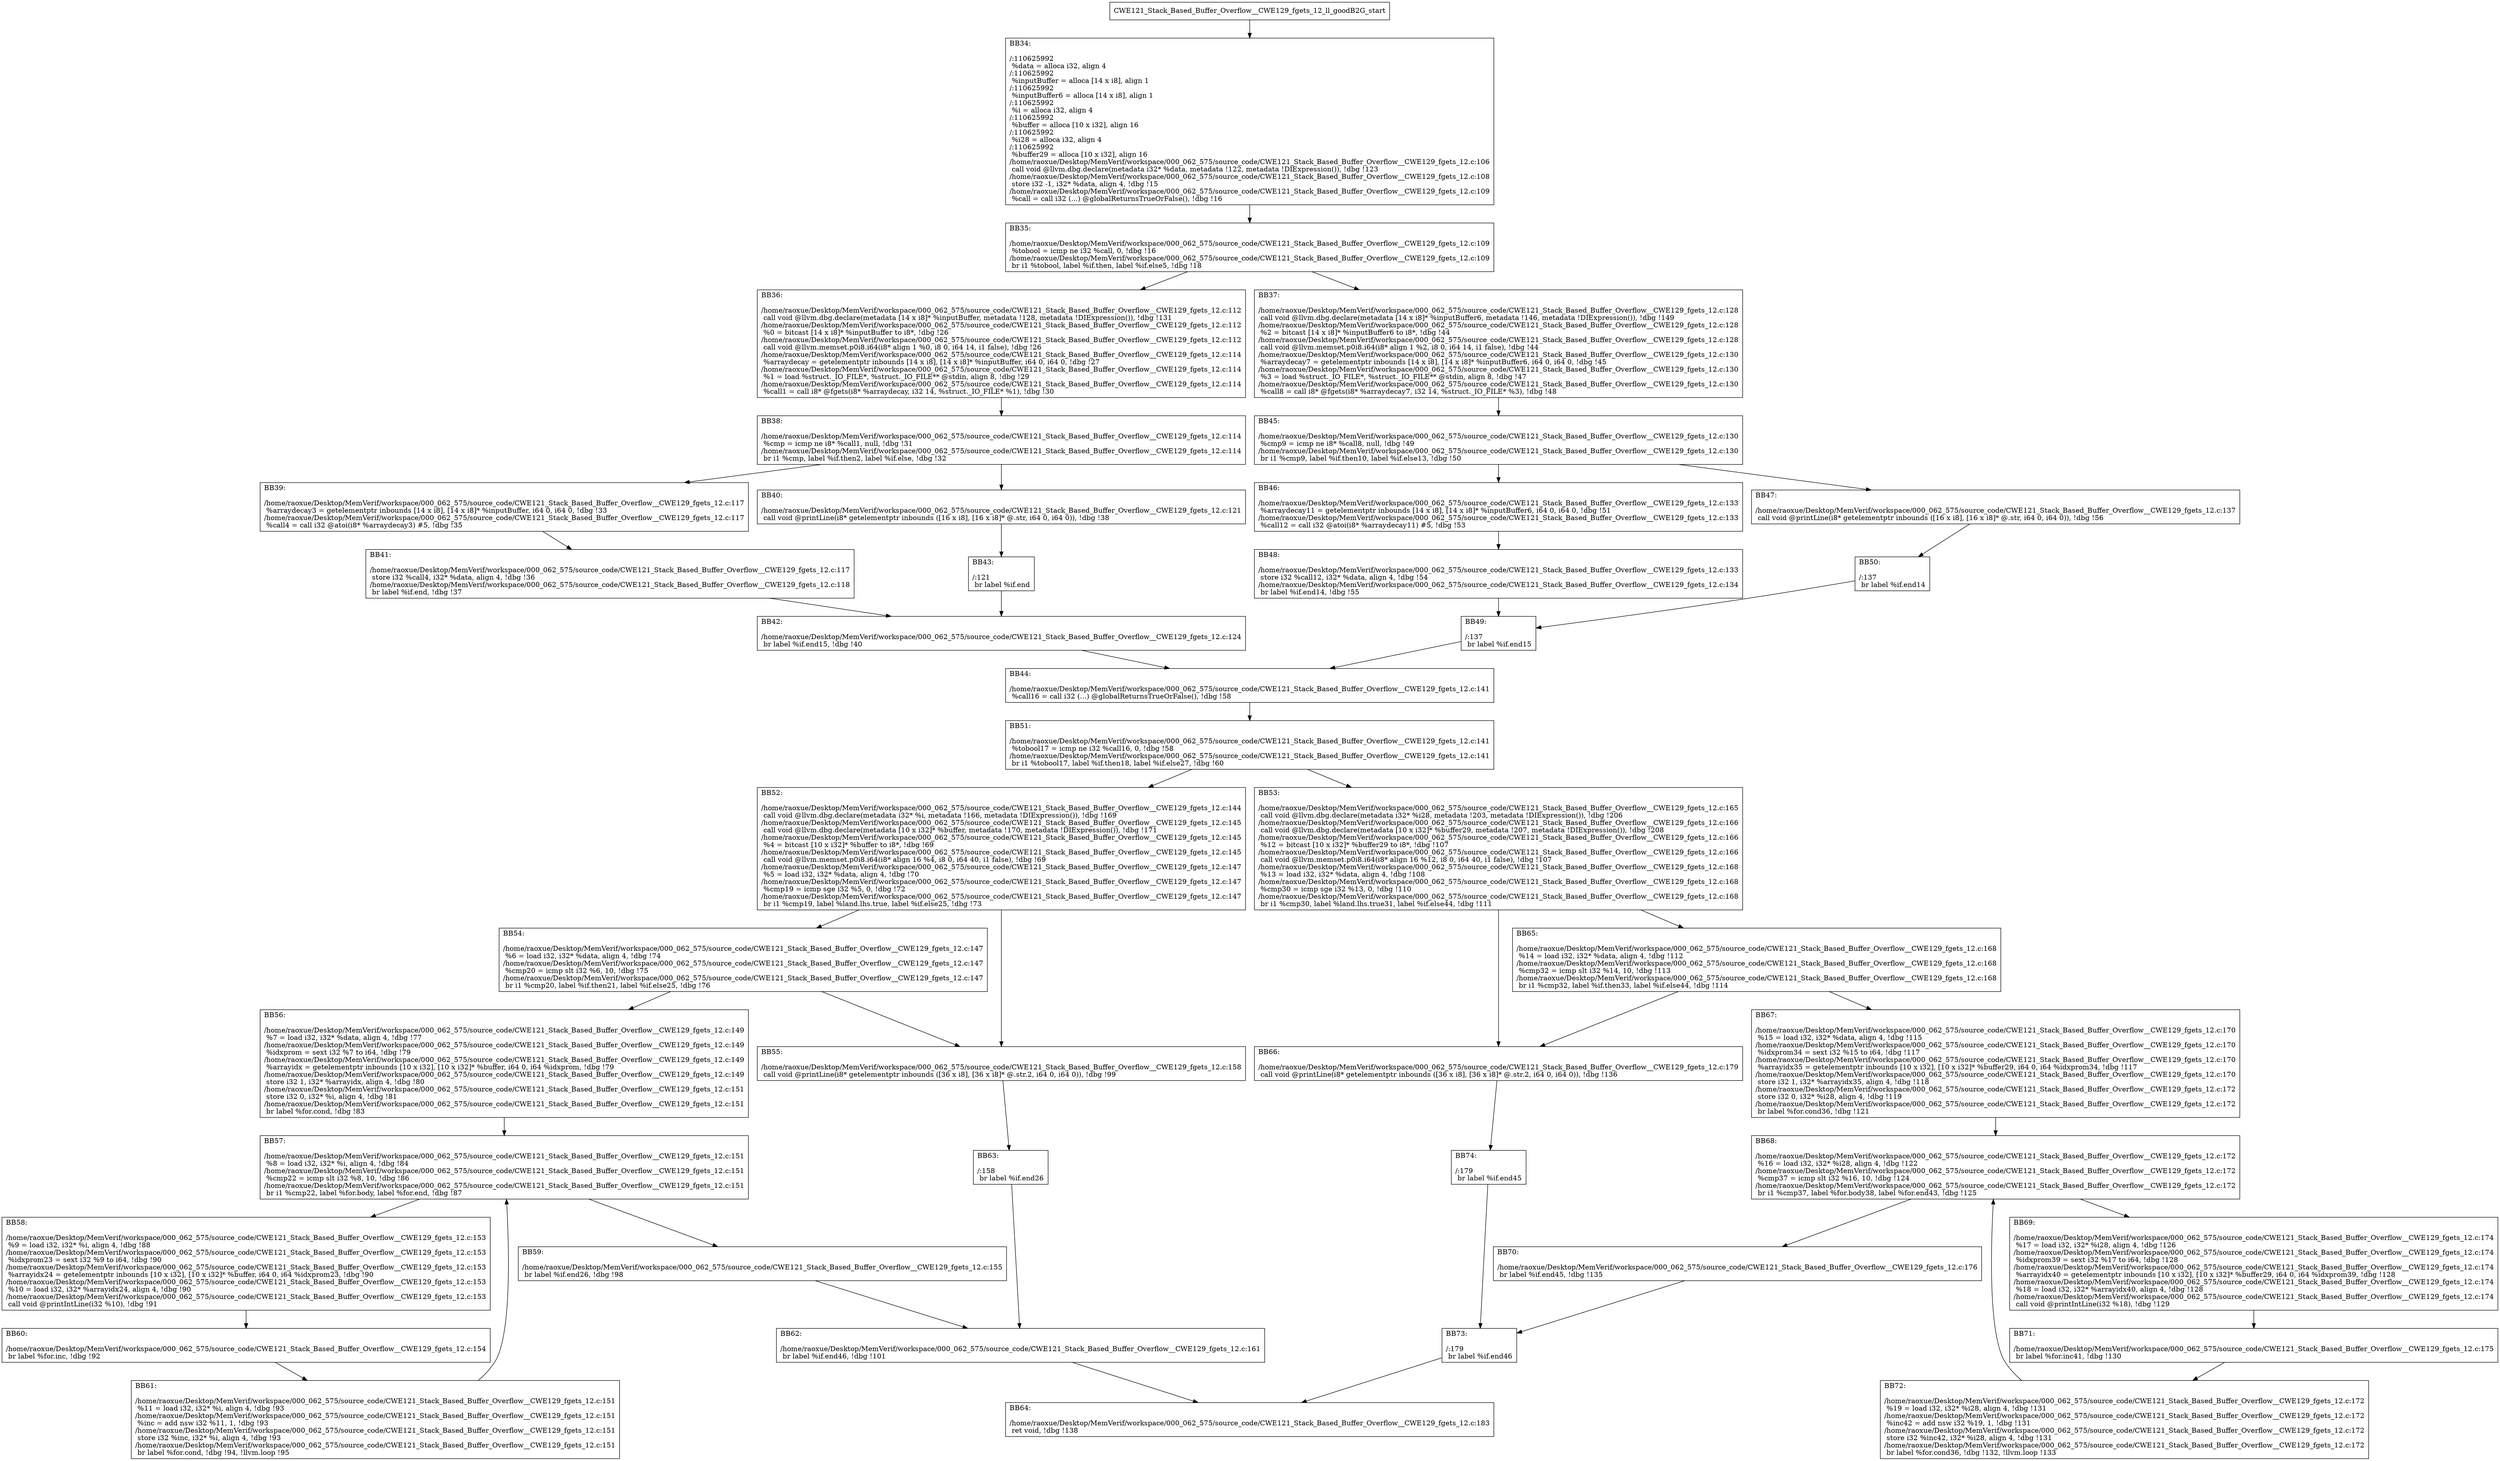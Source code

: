 digraph "CFG for'CWE121_Stack_Based_Buffer_Overflow__CWE129_fgets_12_ll_goodB2G' function" {
	BBCWE121_Stack_Based_Buffer_Overflow__CWE129_fgets_12_ll_goodB2G_start[shape=record,label="{CWE121_Stack_Based_Buffer_Overflow__CWE129_fgets_12_ll_goodB2G_start}"];
	BBCWE121_Stack_Based_Buffer_Overflow__CWE129_fgets_12_ll_goodB2G_start-> CWE121_Stack_Based_Buffer_Overflow__CWE129_fgets_12_ll_goodB2GBB34;
	CWE121_Stack_Based_Buffer_Overflow__CWE129_fgets_12_ll_goodB2GBB34 [shape=record, label="{BB34:\l\l/:110625992\l
  %data = alloca i32, align 4\l
/:110625992\l
  %inputBuffer = alloca [14 x i8], align 1\l
/:110625992\l
  %inputBuffer6 = alloca [14 x i8], align 1\l
/:110625992\l
  %i = alloca i32, align 4\l
/:110625992\l
  %buffer = alloca [10 x i32], align 16\l
/:110625992\l
  %i28 = alloca i32, align 4\l
/:110625992\l
  %buffer29 = alloca [10 x i32], align 16\l
/home/raoxue/Desktop/MemVerif/workspace/000_062_575/source_code/CWE121_Stack_Based_Buffer_Overflow__CWE129_fgets_12.c:106\l
  call void @llvm.dbg.declare(metadata i32* %data, metadata !122, metadata !DIExpression()), !dbg !123\l
/home/raoxue/Desktop/MemVerif/workspace/000_062_575/source_code/CWE121_Stack_Based_Buffer_Overflow__CWE129_fgets_12.c:108\l
  store i32 -1, i32* %data, align 4, !dbg !15\l
/home/raoxue/Desktop/MemVerif/workspace/000_062_575/source_code/CWE121_Stack_Based_Buffer_Overflow__CWE129_fgets_12.c:109\l
  %call = call i32 (...) @globalReturnsTrueOrFalse(), !dbg !16\l
}"];
	CWE121_Stack_Based_Buffer_Overflow__CWE129_fgets_12_ll_goodB2GBB34-> CWE121_Stack_Based_Buffer_Overflow__CWE129_fgets_12_ll_goodB2GBB35;
	CWE121_Stack_Based_Buffer_Overflow__CWE129_fgets_12_ll_goodB2GBB35 [shape=record, label="{BB35:\l\l/home/raoxue/Desktop/MemVerif/workspace/000_062_575/source_code/CWE121_Stack_Based_Buffer_Overflow__CWE129_fgets_12.c:109\l
  %tobool = icmp ne i32 %call, 0, !dbg !16\l
/home/raoxue/Desktop/MemVerif/workspace/000_062_575/source_code/CWE121_Stack_Based_Buffer_Overflow__CWE129_fgets_12.c:109\l
  br i1 %tobool, label %if.then, label %if.else5, !dbg !18\l
}"];
	CWE121_Stack_Based_Buffer_Overflow__CWE129_fgets_12_ll_goodB2GBB35-> CWE121_Stack_Based_Buffer_Overflow__CWE129_fgets_12_ll_goodB2GBB36;
	CWE121_Stack_Based_Buffer_Overflow__CWE129_fgets_12_ll_goodB2GBB35-> CWE121_Stack_Based_Buffer_Overflow__CWE129_fgets_12_ll_goodB2GBB37;
	CWE121_Stack_Based_Buffer_Overflow__CWE129_fgets_12_ll_goodB2GBB36 [shape=record, label="{BB36:\l\l/home/raoxue/Desktop/MemVerif/workspace/000_062_575/source_code/CWE121_Stack_Based_Buffer_Overflow__CWE129_fgets_12.c:112\l
  call void @llvm.dbg.declare(metadata [14 x i8]* %inputBuffer, metadata !128, metadata !DIExpression()), !dbg !131\l
/home/raoxue/Desktop/MemVerif/workspace/000_062_575/source_code/CWE121_Stack_Based_Buffer_Overflow__CWE129_fgets_12.c:112\l
  %0 = bitcast [14 x i8]* %inputBuffer to i8*, !dbg !26\l
/home/raoxue/Desktop/MemVerif/workspace/000_062_575/source_code/CWE121_Stack_Based_Buffer_Overflow__CWE129_fgets_12.c:112\l
  call void @llvm.memset.p0i8.i64(i8* align 1 %0, i8 0, i64 14, i1 false), !dbg !26\l
/home/raoxue/Desktop/MemVerif/workspace/000_062_575/source_code/CWE121_Stack_Based_Buffer_Overflow__CWE129_fgets_12.c:114\l
  %arraydecay = getelementptr inbounds [14 x i8], [14 x i8]* %inputBuffer, i64 0, i64 0, !dbg !27\l
/home/raoxue/Desktop/MemVerif/workspace/000_062_575/source_code/CWE121_Stack_Based_Buffer_Overflow__CWE129_fgets_12.c:114\l
  %1 = load %struct._IO_FILE*, %struct._IO_FILE** @stdin, align 8, !dbg !29\l
/home/raoxue/Desktop/MemVerif/workspace/000_062_575/source_code/CWE121_Stack_Based_Buffer_Overflow__CWE129_fgets_12.c:114\l
  %call1 = call i8* @fgets(i8* %arraydecay, i32 14, %struct._IO_FILE* %1), !dbg !30\l
}"];
	CWE121_Stack_Based_Buffer_Overflow__CWE129_fgets_12_ll_goodB2GBB36-> CWE121_Stack_Based_Buffer_Overflow__CWE129_fgets_12_ll_goodB2GBB38;
	CWE121_Stack_Based_Buffer_Overflow__CWE129_fgets_12_ll_goodB2GBB38 [shape=record, label="{BB38:\l\l/home/raoxue/Desktop/MemVerif/workspace/000_062_575/source_code/CWE121_Stack_Based_Buffer_Overflow__CWE129_fgets_12.c:114\l
  %cmp = icmp ne i8* %call1, null, !dbg !31\l
/home/raoxue/Desktop/MemVerif/workspace/000_062_575/source_code/CWE121_Stack_Based_Buffer_Overflow__CWE129_fgets_12.c:114\l
  br i1 %cmp, label %if.then2, label %if.else, !dbg !32\l
}"];
	CWE121_Stack_Based_Buffer_Overflow__CWE129_fgets_12_ll_goodB2GBB38-> CWE121_Stack_Based_Buffer_Overflow__CWE129_fgets_12_ll_goodB2GBB39;
	CWE121_Stack_Based_Buffer_Overflow__CWE129_fgets_12_ll_goodB2GBB38-> CWE121_Stack_Based_Buffer_Overflow__CWE129_fgets_12_ll_goodB2GBB40;
	CWE121_Stack_Based_Buffer_Overflow__CWE129_fgets_12_ll_goodB2GBB39 [shape=record, label="{BB39:\l\l/home/raoxue/Desktop/MemVerif/workspace/000_062_575/source_code/CWE121_Stack_Based_Buffer_Overflow__CWE129_fgets_12.c:117\l
  %arraydecay3 = getelementptr inbounds [14 x i8], [14 x i8]* %inputBuffer, i64 0, i64 0, !dbg !33\l
/home/raoxue/Desktop/MemVerif/workspace/000_062_575/source_code/CWE121_Stack_Based_Buffer_Overflow__CWE129_fgets_12.c:117\l
  %call4 = call i32 @atoi(i8* %arraydecay3) #5, !dbg !35\l
}"];
	CWE121_Stack_Based_Buffer_Overflow__CWE129_fgets_12_ll_goodB2GBB39-> CWE121_Stack_Based_Buffer_Overflow__CWE129_fgets_12_ll_goodB2GBB41;
	CWE121_Stack_Based_Buffer_Overflow__CWE129_fgets_12_ll_goodB2GBB41 [shape=record, label="{BB41:\l\l/home/raoxue/Desktop/MemVerif/workspace/000_062_575/source_code/CWE121_Stack_Based_Buffer_Overflow__CWE129_fgets_12.c:117\l
  store i32 %call4, i32* %data, align 4, !dbg !36\l
/home/raoxue/Desktop/MemVerif/workspace/000_062_575/source_code/CWE121_Stack_Based_Buffer_Overflow__CWE129_fgets_12.c:118\l
  br label %if.end, !dbg !37\l
}"];
	CWE121_Stack_Based_Buffer_Overflow__CWE129_fgets_12_ll_goodB2GBB41-> CWE121_Stack_Based_Buffer_Overflow__CWE129_fgets_12_ll_goodB2GBB42;
	CWE121_Stack_Based_Buffer_Overflow__CWE129_fgets_12_ll_goodB2GBB40 [shape=record, label="{BB40:\l\l/home/raoxue/Desktop/MemVerif/workspace/000_062_575/source_code/CWE121_Stack_Based_Buffer_Overflow__CWE129_fgets_12.c:121\l
  call void @printLine(i8* getelementptr inbounds ([16 x i8], [16 x i8]* @.str, i64 0, i64 0)), !dbg !38\l
}"];
	CWE121_Stack_Based_Buffer_Overflow__CWE129_fgets_12_ll_goodB2GBB40-> CWE121_Stack_Based_Buffer_Overflow__CWE129_fgets_12_ll_goodB2GBB43;
	CWE121_Stack_Based_Buffer_Overflow__CWE129_fgets_12_ll_goodB2GBB43 [shape=record, label="{BB43:\l\l/:121\l
  br label %if.end\l
}"];
	CWE121_Stack_Based_Buffer_Overflow__CWE129_fgets_12_ll_goodB2GBB43-> CWE121_Stack_Based_Buffer_Overflow__CWE129_fgets_12_ll_goodB2GBB42;
	CWE121_Stack_Based_Buffer_Overflow__CWE129_fgets_12_ll_goodB2GBB42 [shape=record, label="{BB42:\l\l/home/raoxue/Desktop/MemVerif/workspace/000_062_575/source_code/CWE121_Stack_Based_Buffer_Overflow__CWE129_fgets_12.c:124\l
  br label %if.end15, !dbg !40\l
}"];
	CWE121_Stack_Based_Buffer_Overflow__CWE129_fgets_12_ll_goodB2GBB42-> CWE121_Stack_Based_Buffer_Overflow__CWE129_fgets_12_ll_goodB2GBB44;
	CWE121_Stack_Based_Buffer_Overflow__CWE129_fgets_12_ll_goodB2GBB37 [shape=record, label="{BB37:\l\l/home/raoxue/Desktop/MemVerif/workspace/000_062_575/source_code/CWE121_Stack_Based_Buffer_Overflow__CWE129_fgets_12.c:128\l
  call void @llvm.dbg.declare(metadata [14 x i8]* %inputBuffer6, metadata !146, metadata !DIExpression()), !dbg !149\l
/home/raoxue/Desktop/MemVerif/workspace/000_062_575/source_code/CWE121_Stack_Based_Buffer_Overflow__CWE129_fgets_12.c:128\l
  %2 = bitcast [14 x i8]* %inputBuffer6 to i8*, !dbg !44\l
/home/raoxue/Desktop/MemVerif/workspace/000_062_575/source_code/CWE121_Stack_Based_Buffer_Overflow__CWE129_fgets_12.c:128\l
  call void @llvm.memset.p0i8.i64(i8* align 1 %2, i8 0, i64 14, i1 false), !dbg !44\l
/home/raoxue/Desktop/MemVerif/workspace/000_062_575/source_code/CWE121_Stack_Based_Buffer_Overflow__CWE129_fgets_12.c:130\l
  %arraydecay7 = getelementptr inbounds [14 x i8], [14 x i8]* %inputBuffer6, i64 0, i64 0, !dbg !45\l
/home/raoxue/Desktop/MemVerif/workspace/000_062_575/source_code/CWE121_Stack_Based_Buffer_Overflow__CWE129_fgets_12.c:130\l
  %3 = load %struct._IO_FILE*, %struct._IO_FILE** @stdin, align 8, !dbg !47\l
/home/raoxue/Desktop/MemVerif/workspace/000_062_575/source_code/CWE121_Stack_Based_Buffer_Overflow__CWE129_fgets_12.c:130\l
  %call8 = call i8* @fgets(i8* %arraydecay7, i32 14, %struct._IO_FILE* %3), !dbg !48\l
}"];
	CWE121_Stack_Based_Buffer_Overflow__CWE129_fgets_12_ll_goodB2GBB37-> CWE121_Stack_Based_Buffer_Overflow__CWE129_fgets_12_ll_goodB2GBB45;
	CWE121_Stack_Based_Buffer_Overflow__CWE129_fgets_12_ll_goodB2GBB45 [shape=record, label="{BB45:\l\l/home/raoxue/Desktop/MemVerif/workspace/000_062_575/source_code/CWE121_Stack_Based_Buffer_Overflow__CWE129_fgets_12.c:130\l
  %cmp9 = icmp ne i8* %call8, null, !dbg !49\l
/home/raoxue/Desktop/MemVerif/workspace/000_062_575/source_code/CWE121_Stack_Based_Buffer_Overflow__CWE129_fgets_12.c:130\l
  br i1 %cmp9, label %if.then10, label %if.else13, !dbg !50\l
}"];
	CWE121_Stack_Based_Buffer_Overflow__CWE129_fgets_12_ll_goodB2GBB45-> CWE121_Stack_Based_Buffer_Overflow__CWE129_fgets_12_ll_goodB2GBB46;
	CWE121_Stack_Based_Buffer_Overflow__CWE129_fgets_12_ll_goodB2GBB45-> CWE121_Stack_Based_Buffer_Overflow__CWE129_fgets_12_ll_goodB2GBB47;
	CWE121_Stack_Based_Buffer_Overflow__CWE129_fgets_12_ll_goodB2GBB46 [shape=record, label="{BB46:\l\l/home/raoxue/Desktop/MemVerif/workspace/000_062_575/source_code/CWE121_Stack_Based_Buffer_Overflow__CWE129_fgets_12.c:133\l
  %arraydecay11 = getelementptr inbounds [14 x i8], [14 x i8]* %inputBuffer6, i64 0, i64 0, !dbg !51\l
/home/raoxue/Desktop/MemVerif/workspace/000_062_575/source_code/CWE121_Stack_Based_Buffer_Overflow__CWE129_fgets_12.c:133\l
  %call12 = call i32 @atoi(i8* %arraydecay11) #5, !dbg !53\l
}"];
	CWE121_Stack_Based_Buffer_Overflow__CWE129_fgets_12_ll_goodB2GBB46-> CWE121_Stack_Based_Buffer_Overflow__CWE129_fgets_12_ll_goodB2GBB48;
	CWE121_Stack_Based_Buffer_Overflow__CWE129_fgets_12_ll_goodB2GBB48 [shape=record, label="{BB48:\l\l/home/raoxue/Desktop/MemVerif/workspace/000_062_575/source_code/CWE121_Stack_Based_Buffer_Overflow__CWE129_fgets_12.c:133\l
  store i32 %call12, i32* %data, align 4, !dbg !54\l
/home/raoxue/Desktop/MemVerif/workspace/000_062_575/source_code/CWE121_Stack_Based_Buffer_Overflow__CWE129_fgets_12.c:134\l
  br label %if.end14, !dbg !55\l
}"];
	CWE121_Stack_Based_Buffer_Overflow__CWE129_fgets_12_ll_goodB2GBB48-> CWE121_Stack_Based_Buffer_Overflow__CWE129_fgets_12_ll_goodB2GBB49;
	CWE121_Stack_Based_Buffer_Overflow__CWE129_fgets_12_ll_goodB2GBB47 [shape=record, label="{BB47:\l\l/home/raoxue/Desktop/MemVerif/workspace/000_062_575/source_code/CWE121_Stack_Based_Buffer_Overflow__CWE129_fgets_12.c:137\l
  call void @printLine(i8* getelementptr inbounds ([16 x i8], [16 x i8]* @.str, i64 0, i64 0)), !dbg !56\l
}"];
	CWE121_Stack_Based_Buffer_Overflow__CWE129_fgets_12_ll_goodB2GBB47-> CWE121_Stack_Based_Buffer_Overflow__CWE129_fgets_12_ll_goodB2GBB50;
	CWE121_Stack_Based_Buffer_Overflow__CWE129_fgets_12_ll_goodB2GBB50 [shape=record, label="{BB50:\l\l/:137\l
  br label %if.end14\l
}"];
	CWE121_Stack_Based_Buffer_Overflow__CWE129_fgets_12_ll_goodB2GBB50-> CWE121_Stack_Based_Buffer_Overflow__CWE129_fgets_12_ll_goodB2GBB49;
	CWE121_Stack_Based_Buffer_Overflow__CWE129_fgets_12_ll_goodB2GBB49 [shape=record, label="{BB49:\l\l/:137\l
  br label %if.end15\l
}"];
	CWE121_Stack_Based_Buffer_Overflow__CWE129_fgets_12_ll_goodB2GBB49-> CWE121_Stack_Based_Buffer_Overflow__CWE129_fgets_12_ll_goodB2GBB44;
	CWE121_Stack_Based_Buffer_Overflow__CWE129_fgets_12_ll_goodB2GBB44 [shape=record, label="{BB44:\l\l/home/raoxue/Desktop/MemVerif/workspace/000_062_575/source_code/CWE121_Stack_Based_Buffer_Overflow__CWE129_fgets_12.c:141\l
  %call16 = call i32 (...) @globalReturnsTrueOrFalse(), !dbg !58\l
}"];
	CWE121_Stack_Based_Buffer_Overflow__CWE129_fgets_12_ll_goodB2GBB44-> CWE121_Stack_Based_Buffer_Overflow__CWE129_fgets_12_ll_goodB2GBB51;
	CWE121_Stack_Based_Buffer_Overflow__CWE129_fgets_12_ll_goodB2GBB51 [shape=record, label="{BB51:\l\l/home/raoxue/Desktop/MemVerif/workspace/000_062_575/source_code/CWE121_Stack_Based_Buffer_Overflow__CWE129_fgets_12.c:141\l
  %tobool17 = icmp ne i32 %call16, 0, !dbg !58\l
/home/raoxue/Desktop/MemVerif/workspace/000_062_575/source_code/CWE121_Stack_Based_Buffer_Overflow__CWE129_fgets_12.c:141\l
  br i1 %tobool17, label %if.then18, label %if.else27, !dbg !60\l
}"];
	CWE121_Stack_Based_Buffer_Overflow__CWE129_fgets_12_ll_goodB2GBB51-> CWE121_Stack_Based_Buffer_Overflow__CWE129_fgets_12_ll_goodB2GBB52;
	CWE121_Stack_Based_Buffer_Overflow__CWE129_fgets_12_ll_goodB2GBB51-> CWE121_Stack_Based_Buffer_Overflow__CWE129_fgets_12_ll_goodB2GBB53;
	CWE121_Stack_Based_Buffer_Overflow__CWE129_fgets_12_ll_goodB2GBB52 [shape=record, label="{BB52:\l\l/home/raoxue/Desktop/MemVerif/workspace/000_062_575/source_code/CWE121_Stack_Based_Buffer_Overflow__CWE129_fgets_12.c:144\l
  call void @llvm.dbg.declare(metadata i32* %i, metadata !166, metadata !DIExpression()), !dbg !169\l
/home/raoxue/Desktop/MemVerif/workspace/000_062_575/source_code/CWE121_Stack_Based_Buffer_Overflow__CWE129_fgets_12.c:145\l
  call void @llvm.dbg.declare(metadata [10 x i32]* %buffer, metadata !170, metadata !DIExpression()), !dbg !171\l
/home/raoxue/Desktop/MemVerif/workspace/000_062_575/source_code/CWE121_Stack_Based_Buffer_Overflow__CWE129_fgets_12.c:145\l
  %4 = bitcast [10 x i32]* %buffer to i8*, !dbg !69\l
/home/raoxue/Desktop/MemVerif/workspace/000_062_575/source_code/CWE121_Stack_Based_Buffer_Overflow__CWE129_fgets_12.c:145\l
  call void @llvm.memset.p0i8.i64(i8* align 16 %4, i8 0, i64 40, i1 false), !dbg !69\l
/home/raoxue/Desktop/MemVerif/workspace/000_062_575/source_code/CWE121_Stack_Based_Buffer_Overflow__CWE129_fgets_12.c:147\l
  %5 = load i32, i32* %data, align 4, !dbg !70\l
/home/raoxue/Desktop/MemVerif/workspace/000_062_575/source_code/CWE121_Stack_Based_Buffer_Overflow__CWE129_fgets_12.c:147\l
  %cmp19 = icmp sge i32 %5, 0, !dbg !72\l
/home/raoxue/Desktop/MemVerif/workspace/000_062_575/source_code/CWE121_Stack_Based_Buffer_Overflow__CWE129_fgets_12.c:147\l
  br i1 %cmp19, label %land.lhs.true, label %if.else25, !dbg !73\l
}"];
	CWE121_Stack_Based_Buffer_Overflow__CWE129_fgets_12_ll_goodB2GBB52-> CWE121_Stack_Based_Buffer_Overflow__CWE129_fgets_12_ll_goodB2GBB54;
	CWE121_Stack_Based_Buffer_Overflow__CWE129_fgets_12_ll_goodB2GBB52-> CWE121_Stack_Based_Buffer_Overflow__CWE129_fgets_12_ll_goodB2GBB55;
	CWE121_Stack_Based_Buffer_Overflow__CWE129_fgets_12_ll_goodB2GBB54 [shape=record, label="{BB54:\l\l/home/raoxue/Desktop/MemVerif/workspace/000_062_575/source_code/CWE121_Stack_Based_Buffer_Overflow__CWE129_fgets_12.c:147\l
  %6 = load i32, i32* %data, align 4, !dbg !74\l
/home/raoxue/Desktop/MemVerif/workspace/000_062_575/source_code/CWE121_Stack_Based_Buffer_Overflow__CWE129_fgets_12.c:147\l
  %cmp20 = icmp slt i32 %6, 10, !dbg !75\l
/home/raoxue/Desktop/MemVerif/workspace/000_062_575/source_code/CWE121_Stack_Based_Buffer_Overflow__CWE129_fgets_12.c:147\l
  br i1 %cmp20, label %if.then21, label %if.else25, !dbg !76\l
}"];
	CWE121_Stack_Based_Buffer_Overflow__CWE129_fgets_12_ll_goodB2GBB54-> CWE121_Stack_Based_Buffer_Overflow__CWE129_fgets_12_ll_goodB2GBB56;
	CWE121_Stack_Based_Buffer_Overflow__CWE129_fgets_12_ll_goodB2GBB54-> CWE121_Stack_Based_Buffer_Overflow__CWE129_fgets_12_ll_goodB2GBB55;
	CWE121_Stack_Based_Buffer_Overflow__CWE129_fgets_12_ll_goodB2GBB56 [shape=record, label="{BB56:\l\l/home/raoxue/Desktop/MemVerif/workspace/000_062_575/source_code/CWE121_Stack_Based_Buffer_Overflow__CWE129_fgets_12.c:149\l
  %7 = load i32, i32* %data, align 4, !dbg !77\l
/home/raoxue/Desktop/MemVerif/workspace/000_062_575/source_code/CWE121_Stack_Based_Buffer_Overflow__CWE129_fgets_12.c:149\l
  %idxprom = sext i32 %7 to i64, !dbg !79\l
/home/raoxue/Desktop/MemVerif/workspace/000_062_575/source_code/CWE121_Stack_Based_Buffer_Overflow__CWE129_fgets_12.c:149\l
  %arrayidx = getelementptr inbounds [10 x i32], [10 x i32]* %buffer, i64 0, i64 %idxprom, !dbg !79\l
/home/raoxue/Desktop/MemVerif/workspace/000_062_575/source_code/CWE121_Stack_Based_Buffer_Overflow__CWE129_fgets_12.c:149\l
  store i32 1, i32* %arrayidx, align 4, !dbg !80\l
/home/raoxue/Desktop/MemVerif/workspace/000_062_575/source_code/CWE121_Stack_Based_Buffer_Overflow__CWE129_fgets_12.c:151\l
  store i32 0, i32* %i, align 4, !dbg !81\l
/home/raoxue/Desktop/MemVerif/workspace/000_062_575/source_code/CWE121_Stack_Based_Buffer_Overflow__CWE129_fgets_12.c:151\l
  br label %for.cond, !dbg !83\l
}"];
	CWE121_Stack_Based_Buffer_Overflow__CWE129_fgets_12_ll_goodB2GBB56-> CWE121_Stack_Based_Buffer_Overflow__CWE129_fgets_12_ll_goodB2GBB57;
	CWE121_Stack_Based_Buffer_Overflow__CWE129_fgets_12_ll_goodB2GBB57 [shape=record, label="{BB57:\l\l/home/raoxue/Desktop/MemVerif/workspace/000_062_575/source_code/CWE121_Stack_Based_Buffer_Overflow__CWE129_fgets_12.c:151\l
  %8 = load i32, i32* %i, align 4, !dbg !84\l
/home/raoxue/Desktop/MemVerif/workspace/000_062_575/source_code/CWE121_Stack_Based_Buffer_Overflow__CWE129_fgets_12.c:151\l
  %cmp22 = icmp slt i32 %8, 10, !dbg !86\l
/home/raoxue/Desktop/MemVerif/workspace/000_062_575/source_code/CWE121_Stack_Based_Buffer_Overflow__CWE129_fgets_12.c:151\l
  br i1 %cmp22, label %for.body, label %for.end, !dbg !87\l
}"];
	CWE121_Stack_Based_Buffer_Overflow__CWE129_fgets_12_ll_goodB2GBB57-> CWE121_Stack_Based_Buffer_Overflow__CWE129_fgets_12_ll_goodB2GBB58;
	CWE121_Stack_Based_Buffer_Overflow__CWE129_fgets_12_ll_goodB2GBB57-> CWE121_Stack_Based_Buffer_Overflow__CWE129_fgets_12_ll_goodB2GBB59;
	CWE121_Stack_Based_Buffer_Overflow__CWE129_fgets_12_ll_goodB2GBB58 [shape=record, label="{BB58:\l\l/home/raoxue/Desktop/MemVerif/workspace/000_062_575/source_code/CWE121_Stack_Based_Buffer_Overflow__CWE129_fgets_12.c:153\l
  %9 = load i32, i32* %i, align 4, !dbg !88\l
/home/raoxue/Desktop/MemVerif/workspace/000_062_575/source_code/CWE121_Stack_Based_Buffer_Overflow__CWE129_fgets_12.c:153\l
  %idxprom23 = sext i32 %9 to i64, !dbg !90\l
/home/raoxue/Desktop/MemVerif/workspace/000_062_575/source_code/CWE121_Stack_Based_Buffer_Overflow__CWE129_fgets_12.c:153\l
  %arrayidx24 = getelementptr inbounds [10 x i32], [10 x i32]* %buffer, i64 0, i64 %idxprom23, !dbg !90\l
/home/raoxue/Desktop/MemVerif/workspace/000_062_575/source_code/CWE121_Stack_Based_Buffer_Overflow__CWE129_fgets_12.c:153\l
  %10 = load i32, i32* %arrayidx24, align 4, !dbg !90\l
/home/raoxue/Desktop/MemVerif/workspace/000_062_575/source_code/CWE121_Stack_Based_Buffer_Overflow__CWE129_fgets_12.c:153\l
  call void @printIntLine(i32 %10), !dbg !91\l
}"];
	CWE121_Stack_Based_Buffer_Overflow__CWE129_fgets_12_ll_goodB2GBB58-> CWE121_Stack_Based_Buffer_Overflow__CWE129_fgets_12_ll_goodB2GBB60;
	CWE121_Stack_Based_Buffer_Overflow__CWE129_fgets_12_ll_goodB2GBB60 [shape=record, label="{BB60:\l\l/home/raoxue/Desktop/MemVerif/workspace/000_062_575/source_code/CWE121_Stack_Based_Buffer_Overflow__CWE129_fgets_12.c:154\l
  br label %for.inc, !dbg !92\l
}"];
	CWE121_Stack_Based_Buffer_Overflow__CWE129_fgets_12_ll_goodB2GBB60-> CWE121_Stack_Based_Buffer_Overflow__CWE129_fgets_12_ll_goodB2GBB61;
	CWE121_Stack_Based_Buffer_Overflow__CWE129_fgets_12_ll_goodB2GBB61 [shape=record, label="{BB61:\l\l/home/raoxue/Desktop/MemVerif/workspace/000_062_575/source_code/CWE121_Stack_Based_Buffer_Overflow__CWE129_fgets_12.c:151\l
  %11 = load i32, i32* %i, align 4, !dbg !93\l
/home/raoxue/Desktop/MemVerif/workspace/000_062_575/source_code/CWE121_Stack_Based_Buffer_Overflow__CWE129_fgets_12.c:151\l
  %inc = add nsw i32 %11, 1, !dbg !93\l
/home/raoxue/Desktop/MemVerif/workspace/000_062_575/source_code/CWE121_Stack_Based_Buffer_Overflow__CWE129_fgets_12.c:151\l
  store i32 %inc, i32* %i, align 4, !dbg !93\l
/home/raoxue/Desktop/MemVerif/workspace/000_062_575/source_code/CWE121_Stack_Based_Buffer_Overflow__CWE129_fgets_12.c:151\l
  br label %for.cond, !dbg !94, !llvm.loop !95\l
}"];
	CWE121_Stack_Based_Buffer_Overflow__CWE129_fgets_12_ll_goodB2GBB61-> CWE121_Stack_Based_Buffer_Overflow__CWE129_fgets_12_ll_goodB2GBB57;
	CWE121_Stack_Based_Buffer_Overflow__CWE129_fgets_12_ll_goodB2GBB59 [shape=record, label="{BB59:\l\l/home/raoxue/Desktop/MemVerif/workspace/000_062_575/source_code/CWE121_Stack_Based_Buffer_Overflow__CWE129_fgets_12.c:155\l
  br label %if.end26, !dbg !98\l
}"];
	CWE121_Stack_Based_Buffer_Overflow__CWE129_fgets_12_ll_goodB2GBB59-> CWE121_Stack_Based_Buffer_Overflow__CWE129_fgets_12_ll_goodB2GBB62;
	CWE121_Stack_Based_Buffer_Overflow__CWE129_fgets_12_ll_goodB2GBB55 [shape=record, label="{BB55:\l\l/home/raoxue/Desktop/MemVerif/workspace/000_062_575/source_code/CWE121_Stack_Based_Buffer_Overflow__CWE129_fgets_12.c:158\l
  call void @printLine(i8* getelementptr inbounds ([36 x i8], [36 x i8]* @.str.2, i64 0, i64 0)), !dbg !99\l
}"];
	CWE121_Stack_Based_Buffer_Overflow__CWE129_fgets_12_ll_goodB2GBB55-> CWE121_Stack_Based_Buffer_Overflow__CWE129_fgets_12_ll_goodB2GBB63;
	CWE121_Stack_Based_Buffer_Overflow__CWE129_fgets_12_ll_goodB2GBB63 [shape=record, label="{BB63:\l\l/:158\l
  br label %if.end26\l
}"];
	CWE121_Stack_Based_Buffer_Overflow__CWE129_fgets_12_ll_goodB2GBB63-> CWE121_Stack_Based_Buffer_Overflow__CWE129_fgets_12_ll_goodB2GBB62;
	CWE121_Stack_Based_Buffer_Overflow__CWE129_fgets_12_ll_goodB2GBB62 [shape=record, label="{BB62:\l\l/home/raoxue/Desktop/MemVerif/workspace/000_062_575/source_code/CWE121_Stack_Based_Buffer_Overflow__CWE129_fgets_12.c:161\l
  br label %if.end46, !dbg !101\l
}"];
	CWE121_Stack_Based_Buffer_Overflow__CWE129_fgets_12_ll_goodB2GBB62-> CWE121_Stack_Based_Buffer_Overflow__CWE129_fgets_12_ll_goodB2GBB64;
	CWE121_Stack_Based_Buffer_Overflow__CWE129_fgets_12_ll_goodB2GBB53 [shape=record, label="{BB53:\l\l/home/raoxue/Desktop/MemVerif/workspace/000_062_575/source_code/CWE121_Stack_Based_Buffer_Overflow__CWE129_fgets_12.c:165\l
  call void @llvm.dbg.declare(metadata i32* %i28, metadata !203, metadata !DIExpression()), !dbg !206\l
/home/raoxue/Desktop/MemVerif/workspace/000_062_575/source_code/CWE121_Stack_Based_Buffer_Overflow__CWE129_fgets_12.c:166\l
  call void @llvm.dbg.declare(metadata [10 x i32]* %buffer29, metadata !207, metadata !DIExpression()), !dbg !208\l
/home/raoxue/Desktop/MemVerif/workspace/000_062_575/source_code/CWE121_Stack_Based_Buffer_Overflow__CWE129_fgets_12.c:166\l
  %12 = bitcast [10 x i32]* %buffer29 to i8*, !dbg !107\l
/home/raoxue/Desktop/MemVerif/workspace/000_062_575/source_code/CWE121_Stack_Based_Buffer_Overflow__CWE129_fgets_12.c:166\l
  call void @llvm.memset.p0i8.i64(i8* align 16 %12, i8 0, i64 40, i1 false), !dbg !107\l
/home/raoxue/Desktop/MemVerif/workspace/000_062_575/source_code/CWE121_Stack_Based_Buffer_Overflow__CWE129_fgets_12.c:168\l
  %13 = load i32, i32* %data, align 4, !dbg !108\l
/home/raoxue/Desktop/MemVerif/workspace/000_062_575/source_code/CWE121_Stack_Based_Buffer_Overflow__CWE129_fgets_12.c:168\l
  %cmp30 = icmp sge i32 %13, 0, !dbg !110\l
/home/raoxue/Desktop/MemVerif/workspace/000_062_575/source_code/CWE121_Stack_Based_Buffer_Overflow__CWE129_fgets_12.c:168\l
  br i1 %cmp30, label %land.lhs.true31, label %if.else44, !dbg !111\l
}"];
	CWE121_Stack_Based_Buffer_Overflow__CWE129_fgets_12_ll_goodB2GBB53-> CWE121_Stack_Based_Buffer_Overflow__CWE129_fgets_12_ll_goodB2GBB65;
	CWE121_Stack_Based_Buffer_Overflow__CWE129_fgets_12_ll_goodB2GBB53-> CWE121_Stack_Based_Buffer_Overflow__CWE129_fgets_12_ll_goodB2GBB66;
	CWE121_Stack_Based_Buffer_Overflow__CWE129_fgets_12_ll_goodB2GBB65 [shape=record, label="{BB65:\l\l/home/raoxue/Desktop/MemVerif/workspace/000_062_575/source_code/CWE121_Stack_Based_Buffer_Overflow__CWE129_fgets_12.c:168\l
  %14 = load i32, i32* %data, align 4, !dbg !112\l
/home/raoxue/Desktop/MemVerif/workspace/000_062_575/source_code/CWE121_Stack_Based_Buffer_Overflow__CWE129_fgets_12.c:168\l
  %cmp32 = icmp slt i32 %14, 10, !dbg !113\l
/home/raoxue/Desktop/MemVerif/workspace/000_062_575/source_code/CWE121_Stack_Based_Buffer_Overflow__CWE129_fgets_12.c:168\l
  br i1 %cmp32, label %if.then33, label %if.else44, !dbg !114\l
}"];
	CWE121_Stack_Based_Buffer_Overflow__CWE129_fgets_12_ll_goodB2GBB65-> CWE121_Stack_Based_Buffer_Overflow__CWE129_fgets_12_ll_goodB2GBB67;
	CWE121_Stack_Based_Buffer_Overflow__CWE129_fgets_12_ll_goodB2GBB65-> CWE121_Stack_Based_Buffer_Overflow__CWE129_fgets_12_ll_goodB2GBB66;
	CWE121_Stack_Based_Buffer_Overflow__CWE129_fgets_12_ll_goodB2GBB67 [shape=record, label="{BB67:\l\l/home/raoxue/Desktop/MemVerif/workspace/000_062_575/source_code/CWE121_Stack_Based_Buffer_Overflow__CWE129_fgets_12.c:170\l
  %15 = load i32, i32* %data, align 4, !dbg !115\l
/home/raoxue/Desktop/MemVerif/workspace/000_062_575/source_code/CWE121_Stack_Based_Buffer_Overflow__CWE129_fgets_12.c:170\l
  %idxprom34 = sext i32 %15 to i64, !dbg !117\l
/home/raoxue/Desktop/MemVerif/workspace/000_062_575/source_code/CWE121_Stack_Based_Buffer_Overflow__CWE129_fgets_12.c:170\l
  %arrayidx35 = getelementptr inbounds [10 x i32], [10 x i32]* %buffer29, i64 0, i64 %idxprom34, !dbg !117\l
/home/raoxue/Desktop/MemVerif/workspace/000_062_575/source_code/CWE121_Stack_Based_Buffer_Overflow__CWE129_fgets_12.c:170\l
  store i32 1, i32* %arrayidx35, align 4, !dbg !118\l
/home/raoxue/Desktop/MemVerif/workspace/000_062_575/source_code/CWE121_Stack_Based_Buffer_Overflow__CWE129_fgets_12.c:172\l
  store i32 0, i32* %i28, align 4, !dbg !119\l
/home/raoxue/Desktop/MemVerif/workspace/000_062_575/source_code/CWE121_Stack_Based_Buffer_Overflow__CWE129_fgets_12.c:172\l
  br label %for.cond36, !dbg !121\l
}"];
	CWE121_Stack_Based_Buffer_Overflow__CWE129_fgets_12_ll_goodB2GBB67-> CWE121_Stack_Based_Buffer_Overflow__CWE129_fgets_12_ll_goodB2GBB68;
	CWE121_Stack_Based_Buffer_Overflow__CWE129_fgets_12_ll_goodB2GBB68 [shape=record, label="{BB68:\l\l/home/raoxue/Desktop/MemVerif/workspace/000_062_575/source_code/CWE121_Stack_Based_Buffer_Overflow__CWE129_fgets_12.c:172\l
  %16 = load i32, i32* %i28, align 4, !dbg !122\l
/home/raoxue/Desktop/MemVerif/workspace/000_062_575/source_code/CWE121_Stack_Based_Buffer_Overflow__CWE129_fgets_12.c:172\l
  %cmp37 = icmp slt i32 %16, 10, !dbg !124\l
/home/raoxue/Desktop/MemVerif/workspace/000_062_575/source_code/CWE121_Stack_Based_Buffer_Overflow__CWE129_fgets_12.c:172\l
  br i1 %cmp37, label %for.body38, label %for.end43, !dbg !125\l
}"];
	CWE121_Stack_Based_Buffer_Overflow__CWE129_fgets_12_ll_goodB2GBB68-> CWE121_Stack_Based_Buffer_Overflow__CWE129_fgets_12_ll_goodB2GBB69;
	CWE121_Stack_Based_Buffer_Overflow__CWE129_fgets_12_ll_goodB2GBB68-> CWE121_Stack_Based_Buffer_Overflow__CWE129_fgets_12_ll_goodB2GBB70;
	CWE121_Stack_Based_Buffer_Overflow__CWE129_fgets_12_ll_goodB2GBB69 [shape=record, label="{BB69:\l\l/home/raoxue/Desktop/MemVerif/workspace/000_062_575/source_code/CWE121_Stack_Based_Buffer_Overflow__CWE129_fgets_12.c:174\l
  %17 = load i32, i32* %i28, align 4, !dbg !126\l
/home/raoxue/Desktop/MemVerif/workspace/000_062_575/source_code/CWE121_Stack_Based_Buffer_Overflow__CWE129_fgets_12.c:174\l
  %idxprom39 = sext i32 %17 to i64, !dbg !128\l
/home/raoxue/Desktop/MemVerif/workspace/000_062_575/source_code/CWE121_Stack_Based_Buffer_Overflow__CWE129_fgets_12.c:174\l
  %arrayidx40 = getelementptr inbounds [10 x i32], [10 x i32]* %buffer29, i64 0, i64 %idxprom39, !dbg !128\l
/home/raoxue/Desktop/MemVerif/workspace/000_062_575/source_code/CWE121_Stack_Based_Buffer_Overflow__CWE129_fgets_12.c:174\l
  %18 = load i32, i32* %arrayidx40, align 4, !dbg !128\l
/home/raoxue/Desktop/MemVerif/workspace/000_062_575/source_code/CWE121_Stack_Based_Buffer_Overflow__CWE129_fgets_12.c:174\l
  call void @printIntLine(i32 %18), !dbg !129\l
}"];
	CWE121_Stack_Based_Buffer_Overflow__CWE129_fgets_12_ll_goodB2GBB69-> CWE121_Stack_Based_Buffer_Overflow__CWE129_fgets_12_ll_goodB2GBB71;
	CWE121_Stack_Based_Buffer_Overflow__CWE129_fgets_12_ll_goodB2GBB71 [shape=record, label="{BB71:\l\l/home/raoxue/Desktop/MemVerif/workspace/000_062_575/source_code/CWE121_Stack_Based_Buffer_Overflow__CWE129_fgets_12.c:175\l
  br label %for.inc41, !dbg !130\l
}"];
	CWE121_Stack_Based_Buffer_Overflow__CWE129_fgets_12_ll_goodB2GBB71-> CWE121_Stack_Based_Buffer_Overflow__CWE129_fgets_12_ll_goodB2GBB72;
	CWE121_Stack_Based_Buffer_Overflow__CWE129_fgets_12_ll_goodB2GBB72 [shape=record, label="{BB72:\l\l/home/raoxue/Desktop/MemVerif/workspace/000_062_575/source_code/CWE121_Stack_Based_Buffer_Overflow__CWE129_fgets_12.c:172\l
  %19 = load i32, i32* %i28, align 4, !dbg !131\l
/home/raoxue/Desktop/MemVerif/workspace/000_062_575/source_code/CWE121_Stack_Based_Buffer_Overflow__CWE129_fgets_12.c:172\l
  %inc42 = add nsw i32 %19, 1, !dbg !131\l
/home/raoxue/Desktop/MemVerif/workspace/000_062_575/source_code/CWE121_Stack_Based_Buffer_Overflow__CWE129_fgets_12.c:172\l
  store i32 %inc42, i32* %i28, align 4, !dbg !131\l
/home/raoxue/Desktop/MemVerif/workspace/000_062_575/source_code/CWE121_Stack_Based_Buffer_Overflow__CWE129_fgets_12.c:172\l
  br label %for.cond36, !dbg !132, !llvm.loop !133\l
}"];
	CWE121_Stack_Based_Buffer_Overflow__CWE129_fgets_12_ll_goodB2GBB72-> CWE121_Stack_Based_Buffer_Overflow__CWE129_fgets_12_ll_goodB2GBB68;
	CWE121_Stack_Based_Buffer_Overflow__CWE129_fgets_12_ll_goodB2GBB70 [shape=record, label="{BB70:\l\l/home/raoxue/Desktop/MemVerif/workspace/000_062_575/source_code/CWE121_Stack_Based_Buffer_Overflow__CWE129_fgets_12.c:176\l
  br label %if.end45, !dbg !135\l
}"];
	CWE121_Stack_Based_Buffer_Overflow__CWE129_fgets_12_ll_goodB2GBB70-> CWE121_Stack_Based_Buffer_Overflow__CWE129_fgets_12_ll_goodB2GBB73;
	CWE121_Stack_Based_Buffer_Overflow__CWE129_fgets_12_ll_goodB2GBB66 [shape=record, label="{BB66:\l\l/home/raoxue/Desktop/MemVerif/workspace/000_062_575/source_code/CWE121_Stack_Based_Buffer_Overflow__CWE129_fgets_12.c:179\l
  call void @printLine(i8* getelementptr inbounds ([36 x i8], [36 x i8]* @.str.2, i64 0, i64 0)), !dbg !136\l
}"];
	CWE121_Stack_Based_Buffer_Overflow__CWE129_fgets_12_ll_goodB2GBB66-> CWE121_Stack_Based_Buffer_Overflow__CWE129_fgets_12_ll_goodB2GBB74;
	CWE121_Stack_Based_Buffer_Overflow__CWE129_fgets_12_ll_goodB2GBB74 [shape=record, label="{BB74:\l\l/:179\l
  br label %if.end45\l
}"];
	CWE121_Stack_Based_Buffer_Overflow__CWE129_fgets_12_ll_goodB2GBB74-> CWE121_Stack_Based_Buffer_Overflow__CWE129_fgets_12_ll_goodB2GBB73;
	CWE121_Stack_Based_Buffer_Overflow__CWE129_fgets_12_ll_goodB2GBB73 [shape=record, label="{BB73:\l\l/:179\l
  br label %if.end46\l
}"];
	CWE121_Stack_Based_Buffer_Overflow__CWE129_fgets_12_ll_goodB2GBB73-> CWE121_Stack_Based_Buffer_Overflow__CWE129_fgets_12_ll_goodB2GBB64;
	CWE121_Stack_Based_Buffer_Overflow__CWE129_fgets_12_ll_goodB2GBB64 [shape=record, label="{BB64:\l\l/home/raoxue/Desktop/MemVerif/workspace/000_062_575/source_code/CWE121_Stack_Based_Buffer_Overflow__CWE129_fgets_12.c:183\l
  ret void, !dbg !138\l
}"];
}
